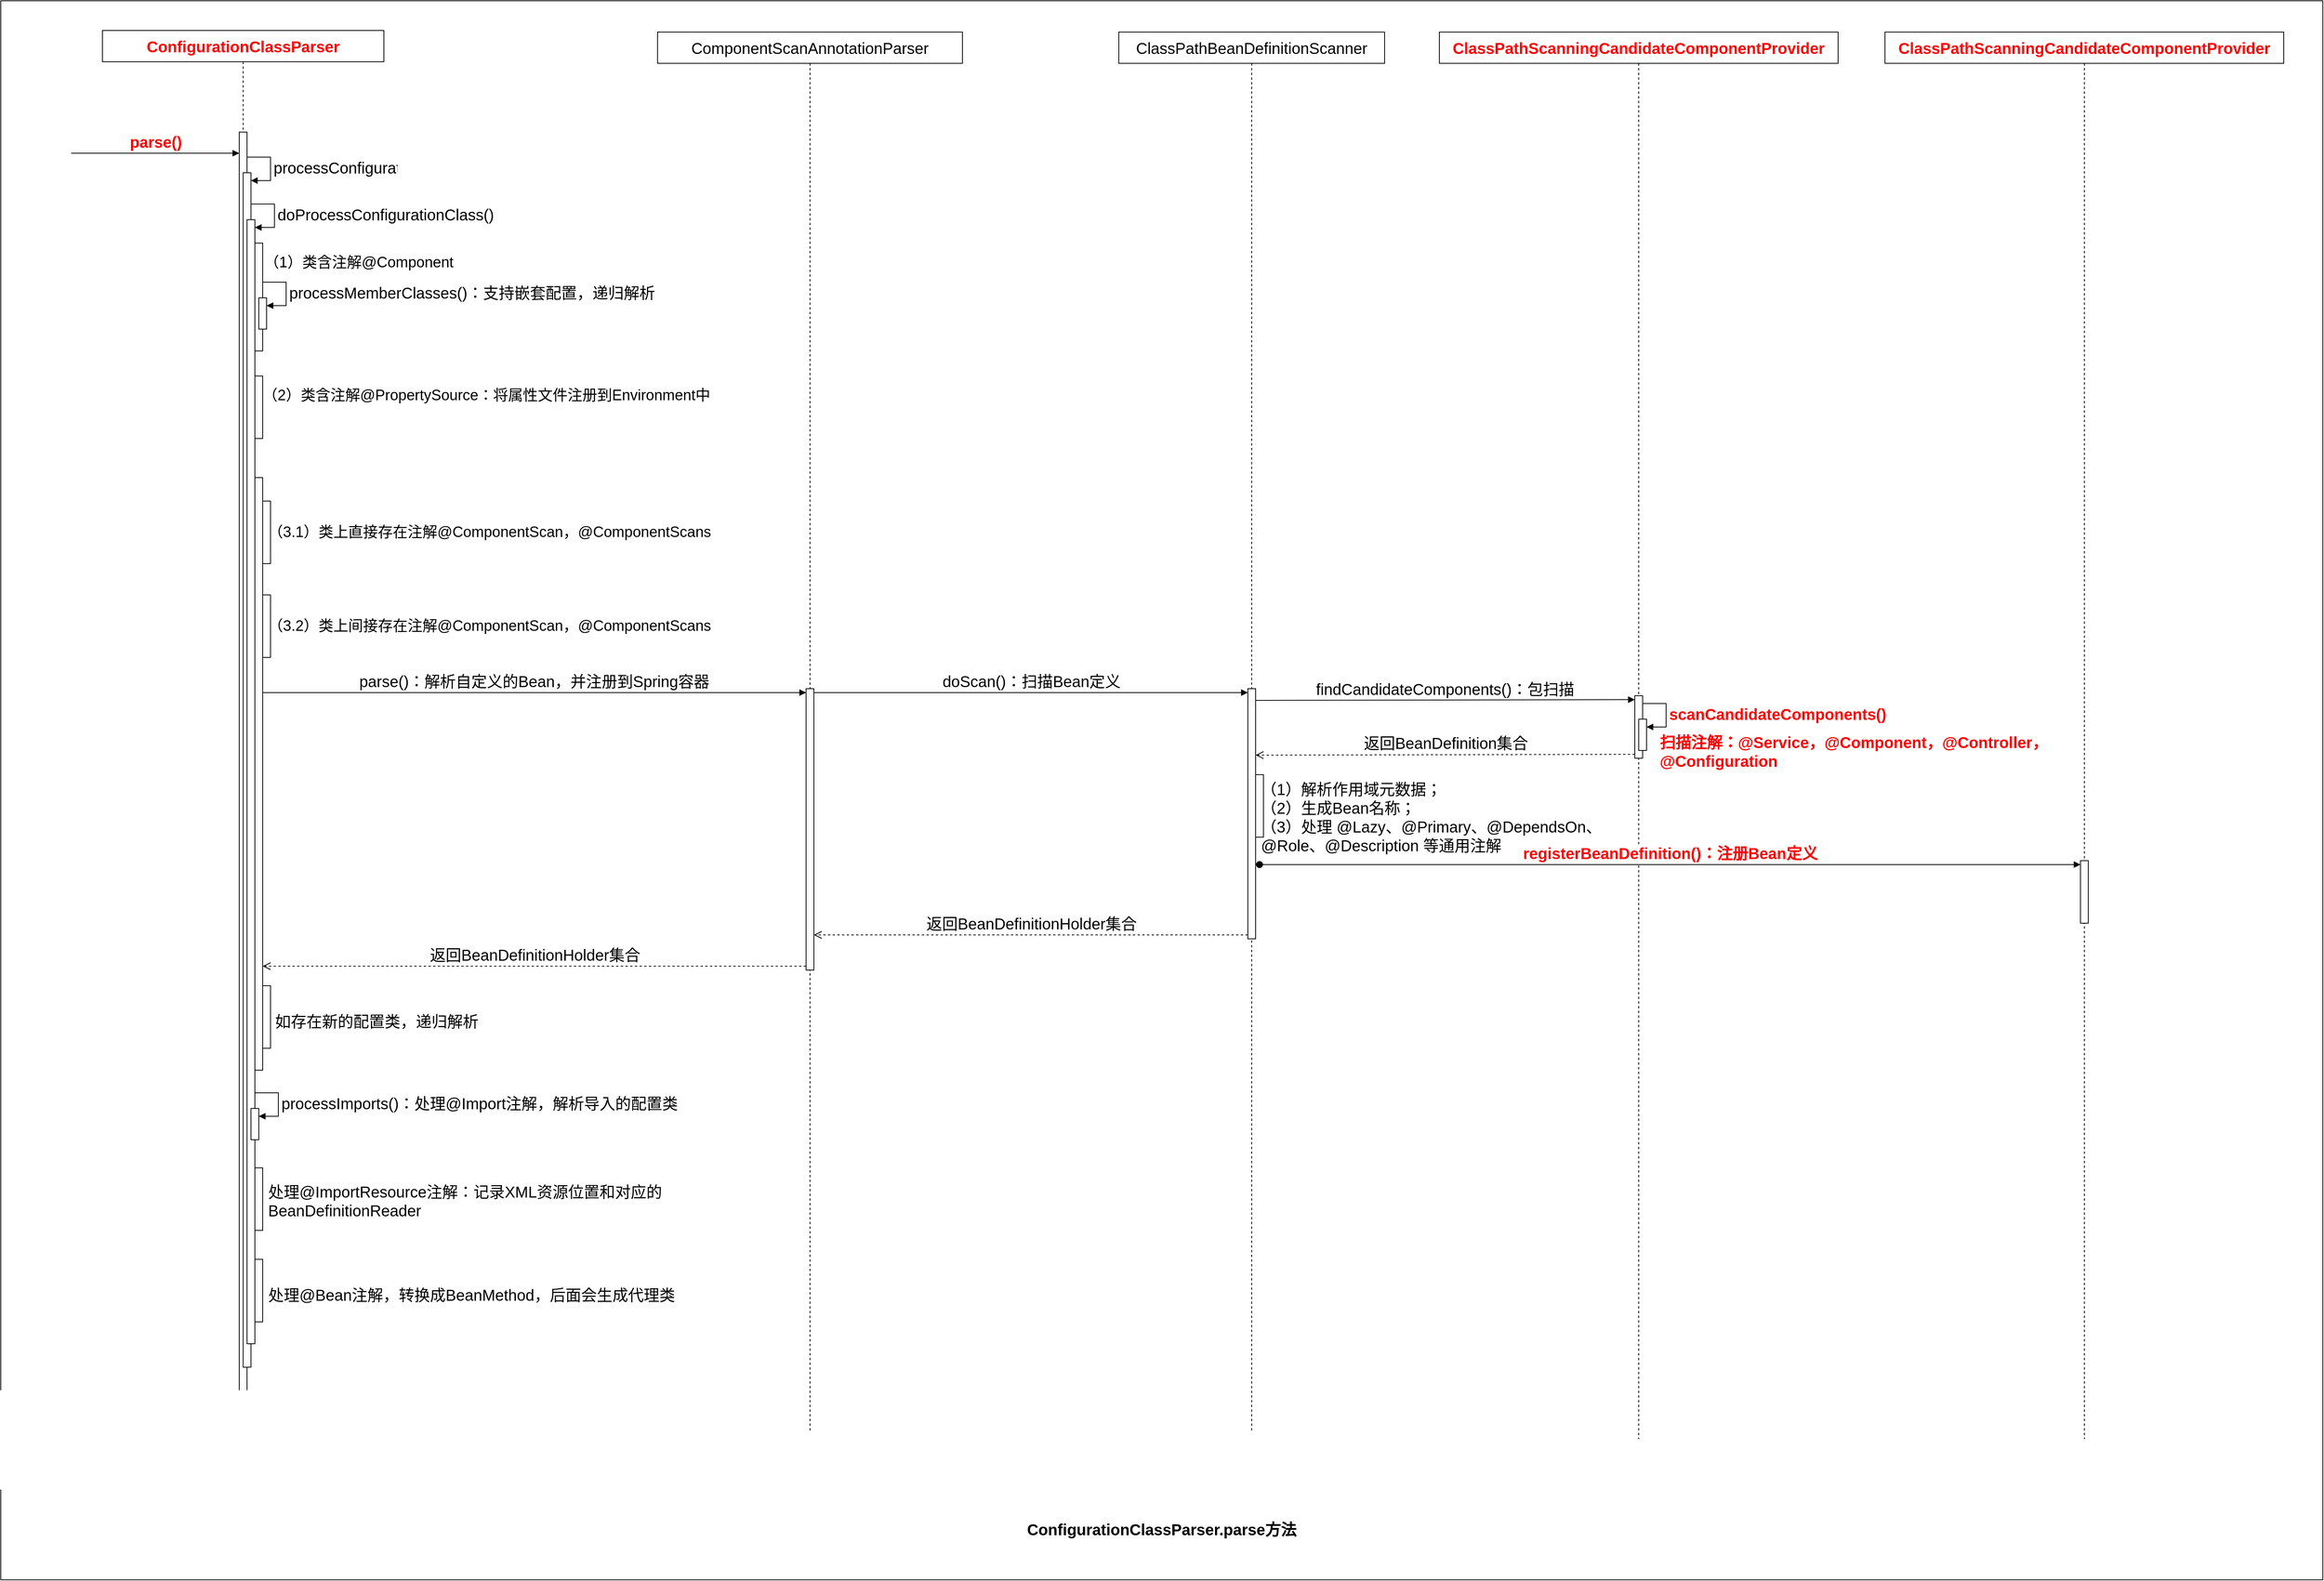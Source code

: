 <mxfile version="28.2.5">
  <diagram name="第 1 页" id="A2wYnKDMZFF023bxGnZ8">
    <mxGraphModel dx="1426" dy="788" grid="1" gridSize="10" guides="1" tooltips="1" connect="1" arrows="1" fold="1" page="1" pageScale="1" pageWidth="827" pageHeight="1169" background="none" math="0" shadow="0">
      <root>
        <mxCell id="0" />
        <mxCell id="1" parent="0" />
        <mxCell id="8HlDPOHAcPrSxFD7tWNl-6" value="" style="rounded=0;whiteSpace=wrap;html=1;fontSize=20;fontStyle=1;fontColor=#FF0000;" parent="1" vertex="1">
          <mxGeometry x="140" y="170" width="2970" height="2020" as="geometry" />
        </mxCell>
        <mxCell id="-QrxRBGIXTvyxB3OS5xk-1" value="&lt;span style=&quot;font-weight: 700; text-align: left; text-wrap-mode: nowrap; background-color: rgb(255, 255, 255);&quot;&gt;ConfigurationClassParser&lt;/span&gt;" style="shape=umlLifeline;whiteSpace=wrap;html=1;container=1;dropTarget=0;collapsible=0;recursiveResize=0;outlineConnect=0;portConstraint=eastwest;newEdgeStyle={&quot;curved&quot;:0,&quot;rounded&quot;:0};fontSize=20;fontStyle=0;points=[[0,0,0,0,5],[0,1,0,0,-5],[1,0,0,0,5],[1,1,0,0,-5]];perimeter=rectanglePerimeter;targetShapes=umlLifeline;participant=label;fontColor=#FF0000;" parent="1" vertex="1">
          <mxGeometry x="270" y="208" width="360" height="1782" as="geometry" />
        </mxCell>
        <mxCell id="-QrxRBGIXTvyxB3OS5xk-2" value="" style="html=1;points=[[0,0,0,0,5],[0,1,0,0,-5],[1,0,0,0,5],[1,1,0,0,-5]];perimeter=orthogonalPerimeter;outlineConnect=0;targetShapes=umlLifeline;portConstraint=eastwest;newEdgeStyle={&quot;curved&quot;:0,&quot;rounded&quot;:0};fontSize=20;" parent="-QrxRBGIXTvyxB3OS5xk-1" vertex="1">
          <mxGeometry x="175" y="130" width="10" height="1610" as="geometry" />
        </mxCell>
        <mxCell id="X8YAtoUL-B6JHcz7VXe--1" value="" style="html=1;points=[[0,0,0,0,5],[0,1,0,0,-5],[1,0,0,0,5],[1,1,0,0,-5]];perimeter=orthogonalPerimeter;outlineConnect=0;targetShapes=umlLifeline;portConstraint=eastwest;newEdgeStyle={&quot;curved&quot;:0,&quot;rounded&quot;:0};" parent="-QrxRBGIXTvyxB3OS5xk-1" vertex="1">
          <mxGeometry x="180" y="182" width="10" height="1528" as="geometry" />
        </mxCell>
        <mxCell id="X8YAtoUL-B6JHcz7VXe--2" value="processConfigurationClass()" style="html=1;align=left;spacingLeft=2;endArrow=block;rounded=0;edgeStyle=orthogonalEdgeStyle;curved=0;rounded=0;fontSize=20;" parent="-QrxRBGIXTvyxB3OS5xk-1" target="X8YAtoUL-B6JHcz7VXe--1" edge="1">
          <mxGeometry relative="1" as="geometry">
            <mxPoint x="185" y="162" as="sourcePoint" />
            <Array as="points">
              <mxPoint x="215" y="192" />
            </Array>
          </mxGeometry>
        </mxCell>
        <mxCell id="X8YAtoUL-B6JHcz7VXe--3" value="" style="html=1;points=[[0,0,0,0,5],[0,1,0,0,-5],[1,0,0,0,5],[1,1,0,0,-5]];perimeter=orthogonalPerimeter;outlineConnect=0;targetShapes=umlLifeline;portConstraint=eastwest;newEdgeStyle={&quot;curved&quot;:0,&quot;rounded&quot;:0};" parent="-QrxRBGIXTvyxB3OS5xk-1" vertex="1">
          <mxGeometry x="185" y="242" width="10" height="1438" as="geometry" />
        </mxCell>
        <mxCell id="X8YAtoUL-B6JHcz7VXe--4" value="doProcessConfigurationClass()" style="html=1;align=left;spacingLeft=2;endArrow=block;rounded=0;edgeStyle=orthogonalEdgeStyle;curved=0;rounded=0;fontSize=20;" parent="-QrxRBGIXTvyxB3OS5xk-1" target="X8YAtoUL-B6JHcz7VXe--3" edge="1">
          <mxGeometry relative="1" as="geometry">
            <mxPoint x="190" y="222" as="sourcePoint" />
            <Array as="points">
              <mxPoint x="220" y="252" />
            </Array>
          </mxGeometry>
        </mxCell>
        <mxCell id="9dQfZiUGDJT9kPMG2cip-1" value="" style="html=1;points=[[0,0,0,0,5],[0,1,0,0,-5],[1,0,0,0,5],[1,1,0,0,-5]];perimeter=orthogonalPerimeter;outlineConnect=0;targetShapes=umlLifeline;portConstraint=eastwest;newEdgeStyle={&quot;curved&quot;:0,&quot;rounded&quot;:0};" parent="-QrxRBGIXTvyxB3OS5xk-1" vertex="1">
          <mxGeometry x="195" y="272" width="10" height="138" as="geometry" />
        </mxCell>
        <mxCell id="9dQfZiUGDJT9kPMG2cip-3" value="" style="html=1;points=[[0,0,0,0,5],[0,1,0,0,-5],[1,0,0,0,5],[1,1,0,0,-5]];perimeter=orthogonalPerimeter;outlineConnect=0;targetShapes=umlLifeline;portConstraint=eastwest;newEdgeStyle={&quot;curved&quot;:0,&quot;rounded&quot;:0};" parent="-QrxRBGIXTvyxB3OS5xk-1" vertex="1">
          <mxGeometry x="200" y="342" width="10" height="40" as="geometry" />
        </mxCell>
        <mxCell id="9dQfZiUGDJT9kPMG2cip-4" value="processMemberClasses()：支持嵌套配置，递归解析" style="html=1;align=left;spacingLeft=2;endArrow=block;rounded=0;edgeStyle=orthogonalEdgeStyle;curved=0;rounded=0;fontSize=20;" parent="-QrxRBGIXTvyxB3OS5xk-1" target="9dQfZiUGDJT9kPMG2cip-3" edge="1">
          <mxGeometry relative="1" as="geometry">
            <mxPoint x="205" y="322" as="sourcePoint" />
            <Array as="points">
              <mxPoint x="235" y="352" />
            </Array>
          </mxGeometry>
        </mxCell>
        <mxCell id="KW1N31yMGlIMp6IG4VhN-1" value="" style="html=1;points=[[0,0,0,0,5],[0,1,0,0,-5],[1,0,0,0,5],[1,1,0,0,-5]];perimeter=orthogonalPerimeter;outlineConnect=0;targetShapes=umlLifeline;portConstraint=eastwest;newEdgeStyle={&quot;curved&quot;:0,&quot;rounded&quot;:0};" parent="-QrxRBGIXTvyxB3OS5xk-1" vertex="1">
          <mxGeometry x="195" y="442" width="10" height="80" as="geometry" />
        </mxCell>
        <mxCell id="KW1N31yMGlIMp6IG4VhN-3" value="" style="html=1;points=[[0,0,0,0,5],[0,1,0,0,-5],[1,0,0,0,5],[1,1,0,0,-5]];perimeter=orthogonalPerimeter;outlineConnect=0;targetShapes=umlLifeline;portConstraint=eastwest;newEdgeStyle={&quot;curved&quot;:0,&quot;rounded&quot;:0};" parent="-QrxRBGIXTvyxB3OS5xk-1" vertex="1">
          <mxGeometry x="195" y="572" width="10" height="758" as="geometry" />
        </mxCell>
        <mxCell id="KW1N31yMGlIMp6IG4VhN-5" value="" style="html=1;points=[[0,0,0,0,5],[0,1,0,0,-5],[1,0,0,0,5],[1,1,0,0,-5]];perimeter=orthogonalPerimeter;outlineConnect=0;targetShapes=umlLifeline;portConstraint=eastwest;newEdgeStyle={&quot;curved&quot;:0,&quot;rounded&quot;:0};" parent="-QrxRBGIXTvyxB3OS5xk-1" vertex="1">
          <mxGeometry x="205" y="602" width="10" height="80" as="geometry" />
        </mxCell>
        <mxCell id="KW1N31yMGlIMp6IG4VhN-6" value="" style="html=1;points=[[0,0,0,0,5],[0,1,0,0,-5],[1,0,0,0,5],[1,1,0,0,-5]];perimeter=orthogonalPerimeter;outlineConnect=0;targetShapes=umlLifeline;portConstraint=eastwest;newEdgeStyle={&quot;curved&quot;:0,&quot;rounded&quot;:0};" parent="-QrxRBGIXTvyxB3OS5xk-1" vertex="1">
          <mxGeometry x="205" y="722" width="10" height="80" as="geometry" />
        </mxCell>
        <mxCell id="KW1N31yMGlIMp6IG4VhN-9" value="parse()：解析自定义的Bean，并注册到Spring容器" style="html=1;verticalAlign=bottom;endArrow=block;curved=0;rounded=0;entryX=0;entryY=0;entryDx=0;entryDy=5;fontSize=20;" parent="-QrxRBGIXTvyxB3OS5xk-1" target="KW1N31yMGlIMp6IG4VhN-8" edge="1">
          <mxGeometry x="-0.001" relative="1" as="geometry">
            <mxPoint x="205" y="847" as="sourcePoint" />
            <mxPoint as="offset" />
          </mxGeometry>
        </mxCell>
        <mxCell id="KW1N31yMGlIMp6IG4VhN-13" value="" style="html=1;points=[[0,0,0,0,5],[0,1,0,0,-5],[1,0,0,0,5],[1,1,0,0,-5]];perimeter=orthogonalPerimeter;outlineConnect=0;targetShapes=umlLifeline;portConstraint=eastwest;newEdgeStyle={&quot;curved&quot;:0,&quot;rounded&quot;:0};" parent="-QrxRBGIXTvyxB3OS5xk-1" vertex="1">
          <mxGeometry x="205" y="1222" width="10" height="80" as="geometry" />
        </mxCell>
        <mxCell id="KW1N31yMGlIMp6IG4VhN-15" value="" style="html=1;points=[[0,0,0,0,5],[0,1,0,0,-5],[1,0,0,0,5],[1,1,0,0,-5]];perimeter=orthogonalPerimeter;outlineConnect=0;targetShapes=umlLifeline;portConstraint=eastwest;newEdgeStyle={&quot;curved&quot;:0,&quot;rounded&quot;:0};" parent="-QrxRBGIXTvyxB3OS5xk-1" vertex="1">
          <mxGeometry x="190" y="1379" width="10" height="40" as="geometry" />
        </mxCell>
        <mxCell id="KW1N31yMGlIMp6IG4VhN-16" value="processImports()：处理@Import注解，解析导入的配置类" style="html=1;align=left;spacingLeft=2;endArrow=block;rounded=0;edgeStyle=orthogonalEdgeStyle;curved=0;rounded=0;fontSize=20;" parent="-QrxRBGIXTvyxB3OS5xk-1" target="KW1N31yMGlIMp6IG4VhN-15" edge="1">
          <mxGeometry relative="1" as="geometry">
            <mxPoint x="195" y="1359" as="sourcePoint" />
            <Array as="points">
              <mxPoint x="225" y="1389" />
            </Array>
          </mxGeometry>
        </mxCell>
        <mxCell id="KW1N31yMGlIMp6IG4VhN-17" value="" style="html=1;points=[[0,0,0,0,5],[0,1,0,0,-5],[1,0,0,0,5],[1,1,0,0,-5]];perimeter=orthogonalPerimeter;outlineConnect=0;targetShapes=umlLifeline;portConstraint=eastwest;newEdgeStyle={&quot;curved&quot;:0,&quot;rounded&quot;:0};" parent="-QrxRBGIXTvyxB3OS5xk-1" vertex="1">
          <mxGeometry x="195" y="1455" width="10" height="80" as="geometry" />
        </mxCell>
        <mxCell id="KW1N31yMGlIMp6IG4VhN-19" value="" style="html=1;points=[[0,0,0,0,5],[0,1,0,0,-5],[1,0,0,0,5],[1,1,0,0,-5]];perimeter=orthogonalPerimeter;outlineConnect=0;targetShapes=umlLifeline;portConstraint=eastwest;newEdgeStyle={&quot;curved&quot;:0,&quot;rounded&quot;:0};" parent="-QrxRBGIXTvyxB3OS5xk-1" vertex="1">
          <mxGeometry x="195" y="1572" width="10" height="80" as="geometry" />
        </mxCell>
        <mxCell id="-QrxRBGIXTvyxB3OS5xk-56" value="parse()" style="html=1;verticalAlign=bottom;endArrow=block;curved=0;rounded=0;fontSize=20;fontStyle=1;fontColor=#FF0000;" parent="1" target="-QrxRBGIXTvyxB3OS5xk-2" edge="1">
          <mxGeometry x="-0.002" relative="1" as="geometry">
            <mxPoint x="230" y="365" as="sourcePoint" />
            <mxPoint x="325" y="365" as="targetPoint" />
            <mxPoint as="offset" />
          </mxGeometry>
        </mxCell>
        <mxCell id="-QrxRBGIXTvyxB3OS5xk-58" value="&lt;font style=&quot;&quot;&gt;&lt;span style=&quot;text-align: left; text-wrap-mode: nowrap; background-color: rgb(255, 255, 255);&quot;&gt;ConfigurationClassParser&lt;/span&gt;.&lt;span style=&quot;text-wrap-mode: nowrap; background-color: rgb(255, 255, 255);&quot;&gt;parse&lt;/span&gt;&lt;span style=&quot;background-color: transparent;&quot;&gt;方法&lt;/span&gt;&lt;/font&gt;" style="text;html=1;whiteSpace=wrap;strokeColor=none;fillColor=none;align=center;verticalAlign=middle;rounded=0;fontSize=20;fontStyle=1;fontColor=#000000;" parent="1" vertex="1">
          <mxGeometry x="1220" y="2090" width="810" height="70" as="geometry" />
        </mxCell>
        <mxCell id="mUYwK8JGR3BNWhhx3xwo-4" value="&lt;span style=&quot;text-align: left; text-wrap-mode: nowrap; background-color: rgb(255, 255, 255);&quot;&gt;ComponentScanAnnotationParser&lt;/span&gt;" style="shape=umlLifeline;perimeter=lifelinePerimeter;whiteSpace=wrap;html=1;container=1;dropTarget=0;collapsible=0;recursiveResize=0;outlineConnect=0;portConstraint=eastwest;newEdgeStyle={&quot;curved&quot;:0,&quot;rounded&quot;:0};fontSize=20;fontStyle=0;fontColor=#000000;" parent="1" vertex="1">
          <mxGeometry x="980" y="210" width="390" height="1790" as="geometry" />
        </mxCell>
        <mxCell id="KW1N31yMGlIMp6IG4VhN-8" value="" style="html=1;points=[[0,0,0,0,5],[0,1,0,0,-5],[1,0,0,0,5],[1,1,0,0,-5]];perimeter=orthogonalPerimeter;outlineConnect=0;targetShapes=umlLifeline;portConstraint=eastwest;newEdgeStyle={&quot;curved&quot;:0,&quot;rounded&quot;:0};" parent="mUYwK8JGR3BNWhhx3xwo-4" vertex="1">
          <mxGeometry x="190" y="840" width="10" height="360" as="geometry" />
        </mxCell>
        <mxCell id="B00kKzx3C-nbqKskUOy2-2" value="&lt;font style=&quot;&quot;&gt;&lt;span&gt;doScan()：扫描Bean定义&lt;/span&gt;&lt;/font&gt;" style="html=1;verticalAlign=bottom;endArrow=block;curved=0;rounded=0;entryX=0;entryY=0;entryDx=0;entryDy=5;fontSize=20;fontStyle=0;fontColor=#000000;" parent="mUYwK8JGR3BNWhhx3xwo-4" target="B00kKzx3C-nbqKskUOy2-1" edge="1">
          <mxGeometry relative="1" as="geometry">
            <mxPoint x="200" y="845" as="sourcePoint" />
          </mxGeometry>
        </mxCell>
        <mxCell id="-eeheK5-7ZrguBqARGBb-13" value="&lt;span style=&quot;text-align: left; text-wrap-mode: nowrap; background-color: rgb(255, 255, 255);&quot;&gt;ClassPathBeanDefinitionScanner&lt;/span&gt;" style="shape=umlLifeline;perimeter=lifelinePerimeter;whiteSpace=wrap;html=1;container=1;dropTarget=0;collapsible=0;recursiveResize=0;outlineConnect=0;portConstraint=eastwest;newEdgeStyle={&quot;curved&quot;:0,&quot;rounded&quot;:0};fontSize=20;fontStyle=0;fontColor=#000000;" parent="1" vertex="1">
          <mxGeometry x="1570" y="210" width="340" height="1790" as="geometry" />
        </mxCell>
        <mxCell id="B00kKzx3C-nbqKskUOy2-1" value="" style="html=1;points=[[0,0,0,0,5],[0,1,0,0,-5],[1,0,0,0,5],[1,1,0,0,-5]];perimeter=orthogonalPerimeter;outlineConnect=0;targetShapes=umlLifeline;portConstraint=eastwest;newEdgeStyle={&quot;curved&quot;:0,&quot;rounded&quot;:0};" parent="-eeheK5-7ZrguBqARGBb-13" vertex="1">
          <mxGeometry x="165" y="840" width="10" height="320" as="geometry" />
        </mxCell>
        <mxCell id="bwqnh1f7WrU5X457I6OD-8" value="findCandidateComponents()：包扫描" style="html=1;verticalAlign=bottom;endArrow=block;curved=0;rounded=0;entryX=0;entryY=0;entryDx=0;entryDy=5;fontSize=20;" parent="-eeheK5-7ZrguBqARGBb-13" target="bwqnh1f7WrU5X457I6OD-7" edge="1">
          <mxGeometry relative="1" as="geometry">
            <mxPoint x="175" y="855" as="sourcePoint" />
          </mxGeometry>
        </mxCell>
        <mxCell id="bwqnh1f7WrU5X457I6OD-9" value="&lt;span style=&quot;font-size: 20px;&quot;&gt;返回BeanDefinition集合&lt;/span&gt;" style="html=1;verticalAlign=bottom;endArrow=open;dashed=1;endSize=8;curved=0;rounded=0;exitX=0;exitY=1;exitDx=0;exitDy=-5;" parent="-eeheK5-7ZrguBqARGBb-13" source="bwqnh1f7WrU5X457I6OD-7" edge="1">
          <mxGeometry relative="1" as="geometry">
            <mxPoint x="175" y="925" as="targetPoint" />
          </mxGeometry>
        </mxCell>
        <mxCell id="bwqnh1f7WrU5X457I6OD-14" value="" style="html=1;points=[[0,0,0,0,5],[0,1,0,0,-5],[1,0,0,0,5],[1,1,0,0,-5]];perimeter=orthogonalPerimeter;outlineConnect=0;targetShapes=umlLifeline;portConstraint=eastwest;newEdgeStyle={&quot;curved&quot;:0,&quot;rounded&quot;:0};" parent="-eeheK5-7ZrguBqARGBb-13" vertex="1">
          <mxGeometry x="175" y="950" width="10" height="80" as="geometry" />
        </mxCell>
        <mxCell id="9dQfZiUGDJT9kPMG2cip-2" value="（1）类含注解@Component" style="text;html=1;align=left;verticalAlign=middle;whiteSpace=wrap;rounded=0;fontSize=19;" parent="1" vertex="1">
          <mxGeometry x="475" y="490" width="340" height="30" as="geometry" />
        </mxCell>
        <mxCell id="KW1N31yMGlIMp6IG4VhN-2" value="（2）类含注解@PropertySource：将属性文件注册到Environment中" style="text;html=1;align=left;verticalAlign=middle;whiteSpace=wrap;rounded=0;fontSize=19;" parent="1" vertex="1">
          <mxGeometry x="473" y="660" width="610" height="30" as="geometry" />
        </mxCell>
        <mxCell id="KW1N31yMGlIMp6IG4VhN-4" value="（3.1）类上直接存在注解@ComponentScan，@ComponentScans" style="text;html=1;align=left;verticalAlign=middle;whiteSpace=wrap;rounded=0;fontSize=19;" parent="1" vertex="1">
          <mxGeometry x="480" y="820" width="617" height="60" as="geometry" />
        </mxCell>
        <mxCell id="KW1N31yMGlIMp6IG4VhN-7" value="（3.2）类上间接存在注解@ComponentScan，@ComponentScans" style="text;html=1;align=left;verticalAlign=middle;whiteSpace=wrap;rounded=0;fontSize=19;" parent="1" vertex="1">
          <mxGeometry x="480" y="940" width="617" height="60" as="geometry" />
        </mxCell>
        <mxCell id="KW1N31yMGlIMp6IG4VhN-11" value="扫描注解：@Service，@Component，@Controller，@Configuration" style="text;html=1;align=left;verticalAlign=middle;whiteSpace=wrap;rounded=0;fontSize=20;fontStyle=1;fontColor=#FF0000;" parent="1" vertex="1">
          <mxGeometry x="2260" y="1109" width="530" height="41" as="geometry" />
        </mxCell>
        <mxCell id="KW1N31yMGlIMp6IG4VhN-14" value="如存在新的配置类，递归解析" style="text;html=1;align=left;verticalAlign=middle;whiteSpace=wrap;rounded=0;fontSize=20;" parent="1" vertex="1">
          <mxGeometry x="489" y="1460" width="300" height="30" as="geometry" />
        </mxCell>
        <mxCell id="KW1N31yMGlIMp6IG4VhN-18" value="处理@ImportResource注解：记录XML资源位置和对应的BeanDefinitionReader" style="text;html=1;align=left;verticalAlign=middle;whiteSpace=wrap;rounded=0;fontSize=20;" parent="1" vertex="1">
          <mxGeometry x="480" y="1670" width="690" height="70" as="geometry" />
        </mxCell>
        <mxCell id="KW1N31yMGlIMp6IG4VhN-20" value="处理@Bean注解，转换成BeanMethod，后面会生成代理类" style="text;html=1;align=left;verticalAlign=middle;whiteSpace=wrap;rounded=0;fontSize=20;" parent="1" vertex="1">
          <mxGeometry x="480" y="1790" width="690" height="70" as="geometry" />
        </mxCell>
        <mxCell id="KW1N31yMGlIMp6IG4VhN-10" value="返回BeanDefinitionHolder集合" style="html=1;verticalAlign=bottom;endArrow=open;dashed=1;endSize=8;curved=0;rounded=0;exitX=0;exitY=1;exitDx=0;exitDy=-5;fontSize=20;" parent="1" source="KW1N31yMGlIMp6IG4VhN-8" target="KW1N31yMGlIMp6IG4VhN-3" edge="1">
          <mxGeometry x="0.0" relative="1" as="geometry">
            <mxPoint x="475" y="1125" as="targetPoint" />
            <mxPoint as="offset" />
          </mxGeometry>
        </mxCell>
        <mxCell id="B00kKzx3C-nbqKskUOy2-3" value="返回BeanDefinitionHolder集合" style="html=1;verticalAlign=bottom;endArrow=open;dashed=1;endSize=8;curved=0;rounded=0;exitX=0;exitY=1;exitDx=0;exitDy=-5;fontSize=20;" parent="1" source="B00kKzx3C-nbqKskUOy2-1" target="KW1N31yMGlIMp6IG4VhN-8" edge="1">
          <mxGeometry relative="1" as="geometry">
            <mxPoint x="1180" y="1125" as="targetPoint" />
          </mxGeometry>
        </mxCell>
        <mxCell id="bwqnh1f7WrU5X457I6OD-5" value="&lt;span style=&quot;text-align: left; text-wrap-mode: nowrap; background-color: rgb(255, 255, 255);&quot;&gt;ClassPathScanningCandidateComponentProvider&lt;/span&gt;" style="shape=umlLifeline;perimeter=lifelinePerimeter;whiteSpace=wrap;html=1;container=1;dropTarget=0;collapsible=0;recursiveResize=0;outlineConnect=0;portConstraint=eastwest;newEdgeStyle={&quot;curved&quot;:0,&quot;rounded&quot;:0};fontSize=20;fontStyle=1;fontColor=#FF0000;" parent="1" vertex="1">
          <mxGeometry x="1980" y="210" width="510" height="1800" as="geometry" />
        </mxCell>
        <mxCell id="bwqnh1f7WrU5X457I6OD-7" value="" style="html=1;points=[[0,0,0,0,5],[0,1,0,0,-5],[1,0,0,0,5],[1,1,0,0,-5]];perimeter=orthogonalPerimeter;outlineConnect=0;targetShapes=umlLifeline;portConstraint=eastwest;newEdgeStyle={&quot;curved&quot;:0,&quot;rounded&quot;:0};" parent="1" vertex="1">
          <mxGeometry x="2230" y="1059" width="10" height="80" as="geometry" />
        </mxCell>
        <mxCell id="bwqnh1f7WrU5X457I6OD-12" value="" style="html=1;points=[[0,0,0,0,5],[0,1,0,0,-5],[1,0,0,0,5],[1,1,0,0,-5]];perimeter=orthogonalPerimeter;outlineConnect=0;targetShapes=umlLifeline;portConstraint=eastwest;newEdgeStyle={&quot;curved&quot;:0,&quot;rounded&quot;:0};" parent="1" vertex="1">
          <mxGeometry x="2235" y="1089" width="10" height="40" as="geometry" />
        </mxCell>
        <mxCell id="bwqnh1f7WrU5X457I6OD-13" value="&lt;b&gt;scanCandidateComponents()&lt;/b&gt;" style="html=1;align=left;spacingLeft=2;endArrow=block;rounded=0;edgeStyle=orthogonalEdgeStyle;curved=0;rounded=0;fontSize=20;fontColor=#FF0000;" parent="1" target="bwqnh1f7WrU5X457I6OD-12" edge="1">
          <mxGeometry relative="1" as="geometry">
            <mxPoint x="2240" y="1069" as="sourcePoint" />
            <Array as="points">
              <mxPoint x="2270" y="1099" />
            </Array>
          </mxGeometry>
        </mxCell>
        <mxCell id="bwqnh1f7WrU5X457I6OD-15" value="（1）解析作用域元数据；&lt;div&gt;（2）生成Bean名称；&lt;/div&gt;&lt;div&gt;（3）处理 @Lazy、@Primary、@DependsOn、@Role、@Description 等通用注解&lt;/div&gt;&lt;div&gt;&lt;br&gt;&lt;/div&gt;" style="text;html=1;align=left;verticalAlign=middle;whiteSpace=wrap;rounded=0;fontSize=20;" parent="1" vertex="1">
          <mxGeometry x="1750" y="1160" width="510" height="131" as="geometry" />
        </mxCell>
        <mxCell id="bwqnh1f7WrU5X457I6OD-16" value="&lt;span style=&quot;text-align: left; text-wrap-mode: nowrap; background-color: rgb(255, 255, 255);&quot;&gt;ClassPathScanningCandidateComponentProvider&lt;/span&gt;" style="shape=umlLifeline;perimeter=lifelinePerimeter;whiteSpace=wrap;html=1;container=1;dropTarget=0;collapsible=0;recursiveResize=0;outlineConnect=0;portConstraint=eastwest;newEdgeStyle={&quot;curved&quot;:0,&quot;rounded&quot;:0};fontSize=20;fontStyle=1;fontColor=#FF0000;" parent="1" vertex="1">
          <mxGeometry x="2550" y="210" width="510" height="1800" as="geometry" />
        </mxCell>
        <mxCell id="bwqnh1f7WrU5X457I6OD-17" value="" style="html=1;points=[[0,0,0,0,5],[0,1,0,0,-5],[1,0,0,0,5],[1,1,0,0,-5]];perimeter=orthogonalPerimeter;outlineConnect=0;targetShapes=umlLifeline;portConstraint=eastwest;newEdgeStyle={&quot;curved&quot;:0,&quot;rounded&quot;:0};" parent="bwqnh1f7WrU5X457I6OD-16" vertex="1">
          <mxGeometry x="250" y="1060" width="10" height="80" as="geometry" />
        </mxCell>
        <mxCell id="bwqnh1f7WrU5X457I6OD-18" value="registerBeanDefinition()：注册Bean定义" style="html=1;verticalAlign=bottom;startArrow=oval;endArrow=block;startSize=8;curved=0;rounded=0;entryX=0;entryY=0;entryDx=0;entryDy=5;fontSize=20;fontStyle=1;fontColor=#FF0000;" parent="1" target="bwqnh1f7WrU5X457I6OD-17" edge="1">
          <mxGeometry relative="1" as="geometry">
            <mxPoint x="1750" y="1275" as="sourcePoint" />
          </mxGeometry>
        </mxCell>
      </root>
    </mxGraphModel>
  </diagram>
</mxfile>
